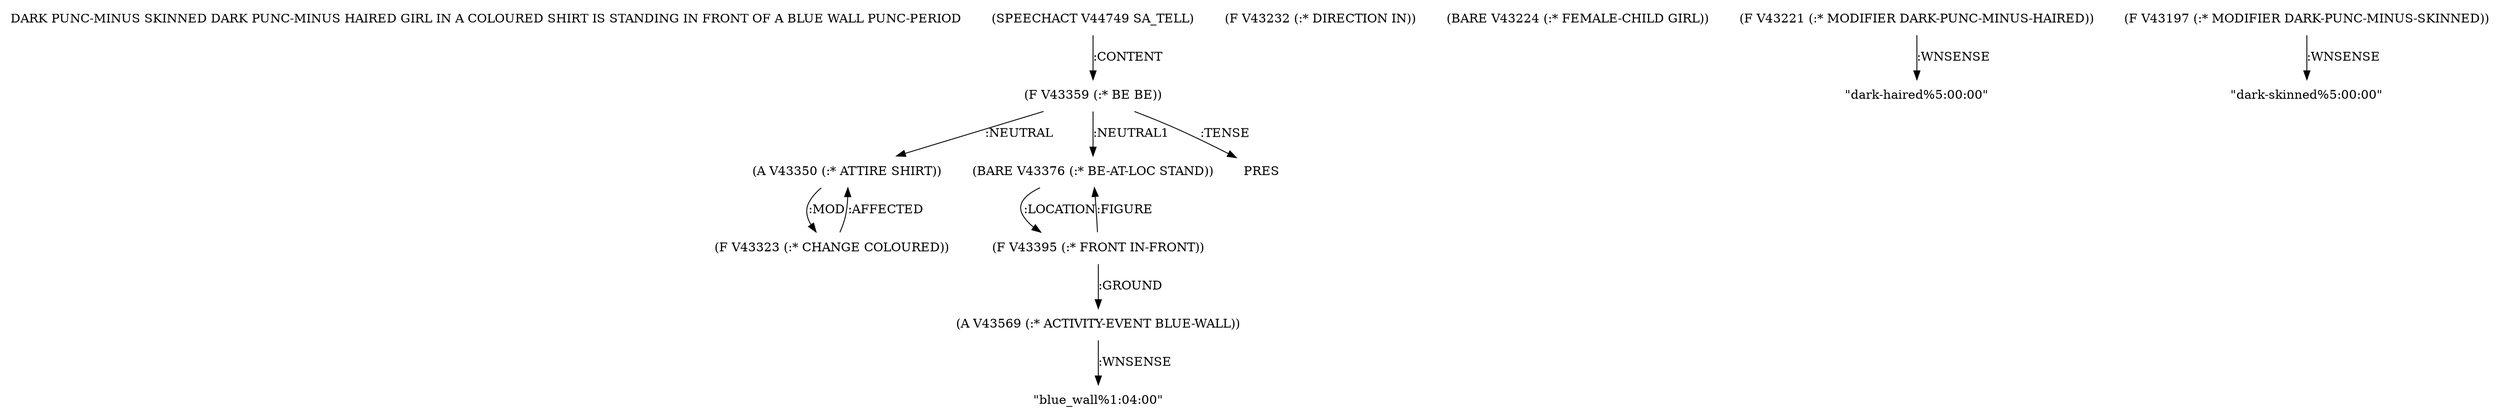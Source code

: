 digraph Terms {
  node [shape=none]
  "DARK PUNC-MINUS SKINNED DARK PUNC-MINUS HAIRED GIRL IN A COLOURED SHIRT IS STANDING IN FRONT OF A BLUE WALL PUNC-PERIOD"
  "V44749" [label="(SPEECHACT V44749 SA_TELL)"]
  "V44749" -> "V43359" [label=":CONTENT"]
  "V43359" [label="(F V43359 (:* BE BE))"]
  "V43359" -> "V43350" [label=":NEUTRAL"]
  "V43359" -> "V43376" [label=":NEUTRAL1"]
  "V43359" -> "NT53228" [label=":TENSE"]
  "NT53228" [label="PRES"]
  "V43350" [label="(A V43350 (:* ATTIRE SHIRT))"]
  "V43350" -> "V43323" [label=":MOD"]
  "V43323" [label="(F V43323 (:* CHANGE COLOURED))"]
  "V43323" -> "V43350" [label=":AFFECTED"]
  "V43376" [label="(BARE V43376 (:* BE-AT-LOC STAND))"]
  "V43376" -> "V43395" [label=":LOCATION"]
  "V43395" [label="(F V43395 (:* FRONT IN-FRONT))"]
  "V43395" -> "V43569" [label=":GROUND"]
  "V43395" -> "V43376" [label=":FIGURE"]
  "V43569" [label="(A V43569 (:* ACTIVITY-EVENT BLUE-WALL))"]
  "V43569" -> "NT53229" [label=":WNSENSE"]
  "NT53229" [label="\"blue_wall%1:04:00\""]
  "V43232" [label="(F V43232 (:* DIRECTION IN))"]
  "V43224" [label="(BARE V43224 (:* FEMALE-CHILD GIRL))"]
  "V43221" [label="(F V43221 (:* MODIFIER DARK-PUNC-MINUS-HAIRED))"]
  "V43221" -> "NT53230" [label=":WNSENSE"]
  "NT53230" [label="\"dark-haired%5:00:00\""]
  "V43197" [label="(F V43197 (:* MODIFIER DARK-PUNC-MINUS-SKINNED))"]
  "V43197" -> "NT53231" [label=":WNSENSE"]
  "NT53231" [label="\"dark-skinned%5:00:00\""]
}
